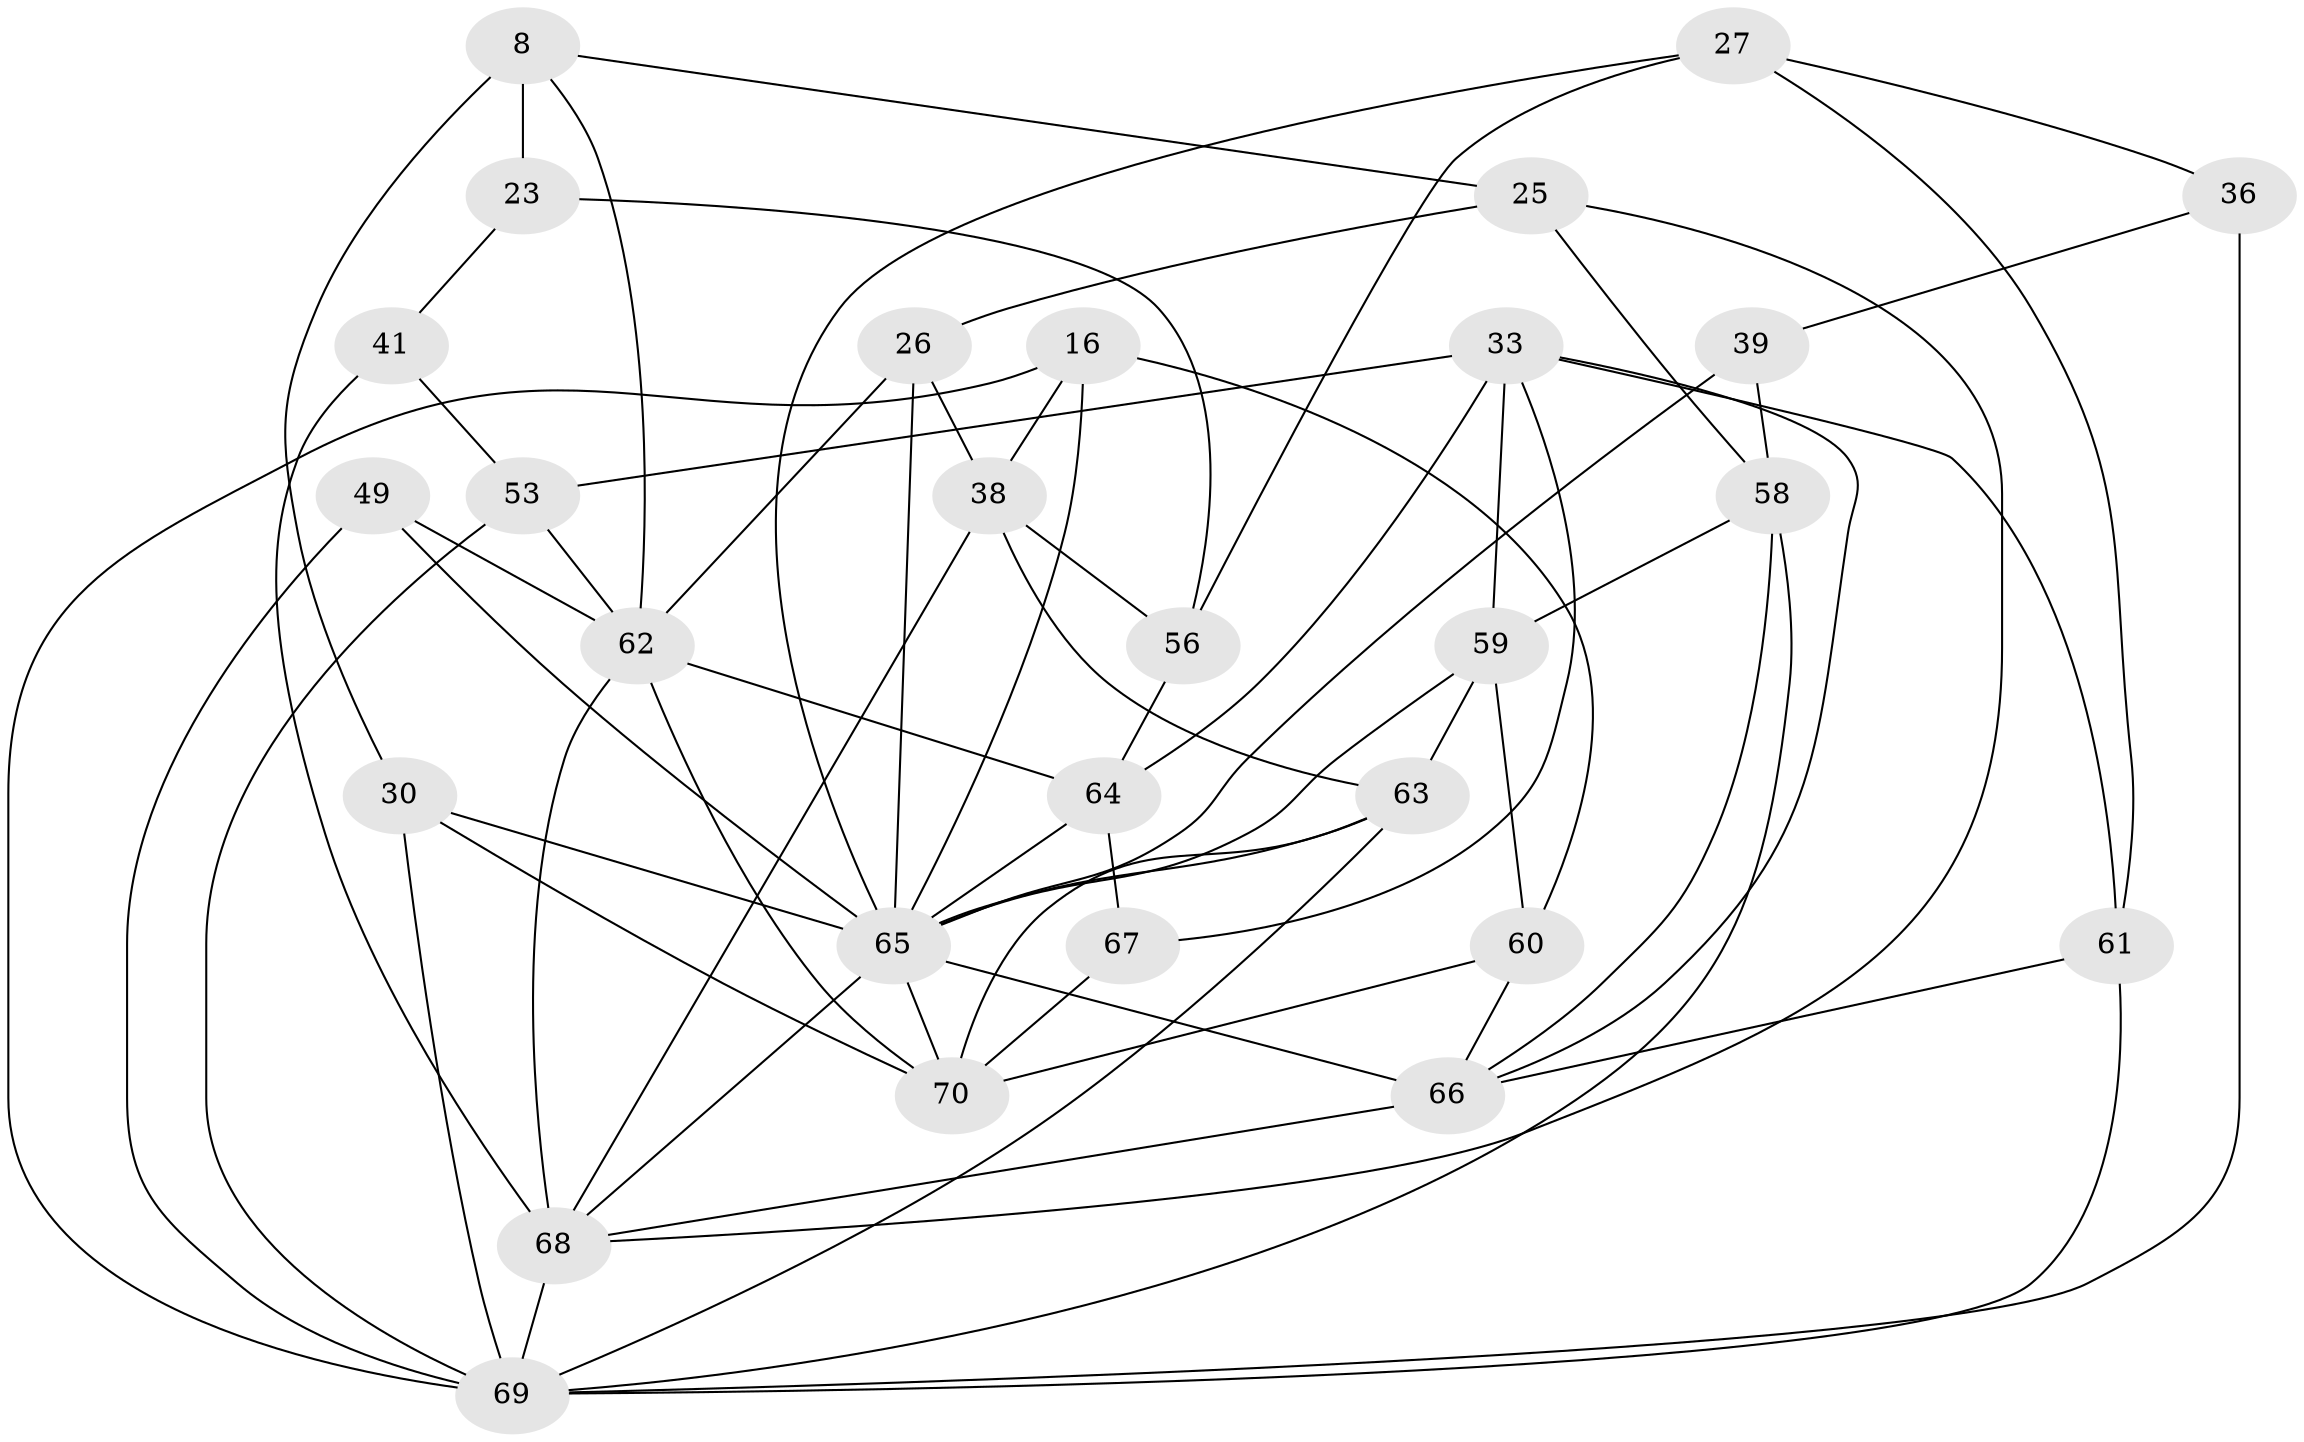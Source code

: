 // original degree distribution, {4: 1.0}
// Generated by graph-tools (version 1.1) at 2025/01/03/04/25 22:01:33]
// undirected, 28 vertices, 68 edges
graph export_dot {
graph [start="1"]
  node [color=gray90,style=filled];
  8 [super="+7"];
  16 [super="+1"];
  23;
  25;
  26;
  27;
  30 [super="+14"];
  33 [super="+22"];
  36;
  38 [super="+28"];
  39 [super="+4"];
  41;
  49 [super="+46+31"];
  53;
  56;
  58 [super="+11"];
  59 [super="+44"];
  60 [super="+35"];
  61;
  62 [super="+50"];
  63 [super="+24"];
  64 [super="+43"];
  65 [super="+9+15+52+55"];
  66 [super="+17+57"];
  67;
  68 [super="+34+47"];
  69 [super="+12+18+54"];
  70 [super="+2+40"];
  8 -- 25;
  8 -- 23 [weight=2];
  8 -- 30 [weight=2];
  8 -- 62;
  16 -- 65;
  16 -- 60 [weight=2];
  16 -- 38 [weight=2];
  16 -- 69;
  23 -- 56;
  23 -- 41;
  25 -- 26;
  25 -- 58;
  25 -- 68;
  26 -- 38;
  26 -- 62;
  26 -- 65;
  27 -- 61;
  27 -- 56;
  27 -- 36;
  27 -- 65;
  30 -- 65;
  30 -- 70 [weight=2];
  30 -- 69;
  33 -- 53;
  33 -- 64;
  33 -- 61;
  33 -- 66;
  33 -- 67;
  33 -- 59;
  36 -- 69;
  36 -- 39 [weight=2];
  38 -- 56;
  38 -- 63;
  38 -- 68;
  39 -- 58;
  39 -- 65 [weight=3];
  41 -- 53;
  41 -- 68 [weight=2];
  49 -- 62;
  49 -- 65 [weight=5];
  49 -- 69 [weight=4];
  53 -- 69;
  53 -- 62;
  56 -- 64;
  58 -- 59;
  58 -- 69;
  58 -- 66 [weight=2];
  59 -- 60;
  59 -- 63;
  59 -- 65 [weight=2];
  60 -- 66;
  60 -- 70 [weight=2];
  61 -- 69;
  61 -- 66;
  62 -- 68 [weight=3];
  62 -- 64;
  62 -- 70 [weight=2];
  63 -- 65;
  63 -- 70 [weight=2];
  63 -- 69;
  64 -- 67 [weight=2];
  64 -- 65;
  65 -- 66;
  65 -- 70;
  65 -- 68 [weight=2];
  66 -- 68 [weight=4];
  67 -- 70;
  68 -- 69 [weight=3];
}
